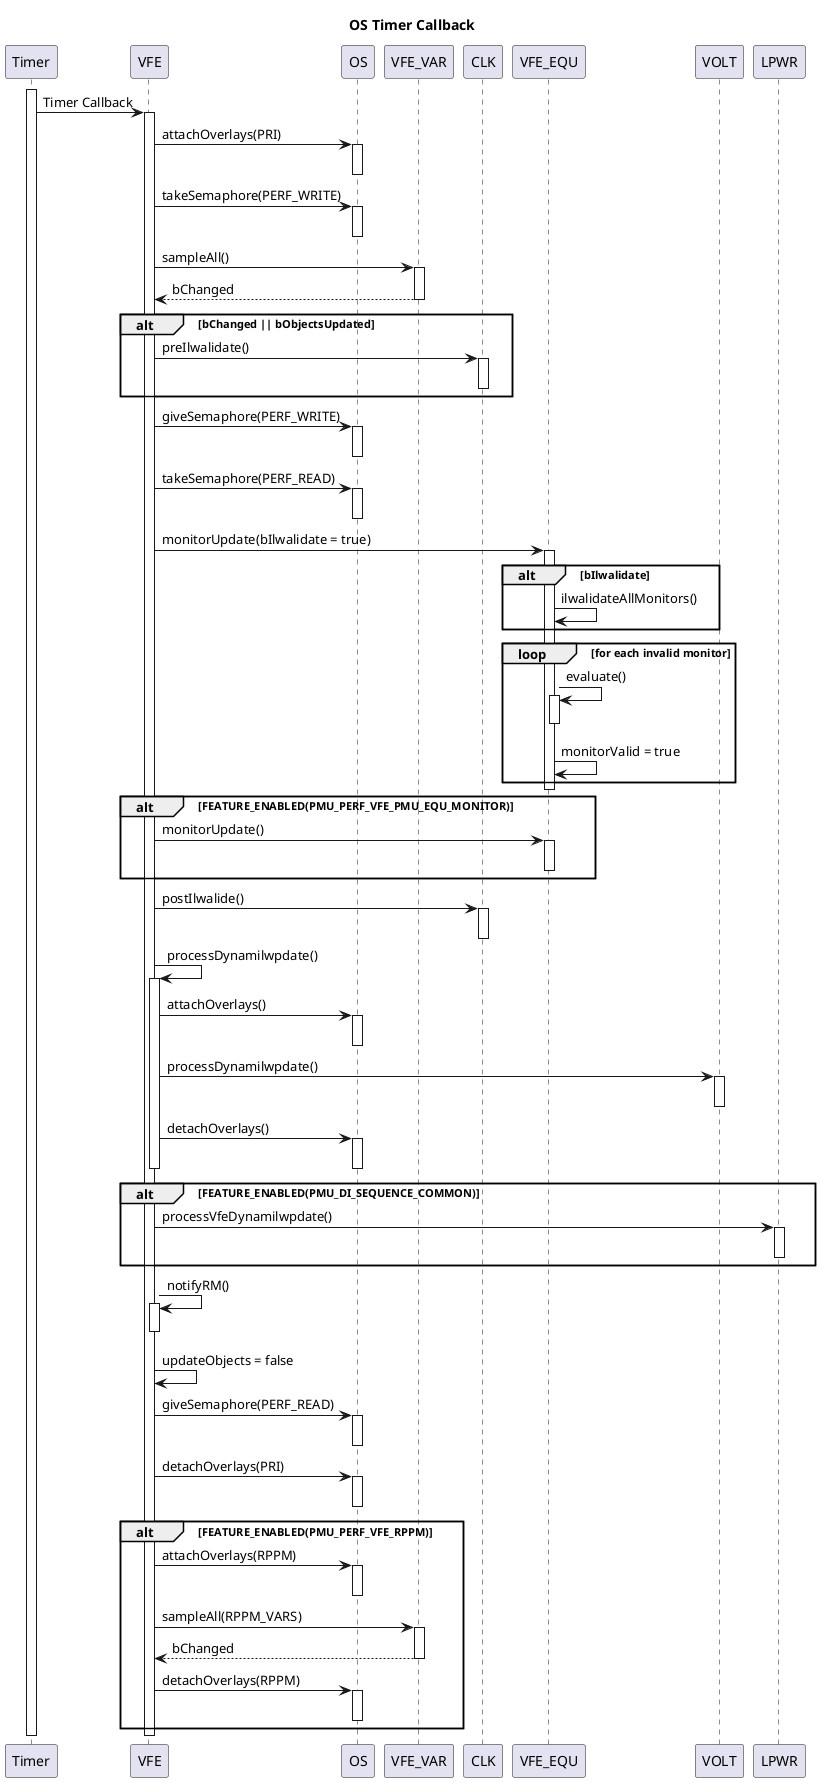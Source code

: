 @startuml
title OS Timer Callback
activate Timer
    Timer -> VFE : Timer Callback
    activate VFE
        VFE -> OS : attachOverlays(PRI)
        activate OS
        deactivate OS

        VFE -> OS: takeSemaphore(PERF_WRITE)
        activate OS
        deactivate OS

        VFE -> VFE_VAR : sampleAll()
        activate VFE_VAR
        return bChanged

        alt bChanged || bObjectsUpdated
            VFE -> CLK : preIlwalidate()
            activate CLK
            deactivate CLK
        end

        VFE -> OS : giveSemaphore(PERF_WRITE)
        activate OS
        deactivate OS

        VFE -> OS : takeSemaphore(PERF_READ)
        activate OS
        deactivate OS

        VFE -> VFE_EQU : monitorUpdate(bIlwalidate = true)
        activate VFE_EQU
            alt bIlwalidate
                VFE_EQU -> VFE_EQU : ilwalidateAllMonitors()
            end
            loop for each invalid monitor
                VFE_EQU -> VFE_EQU : evaluate()
                activate VFE_EQU
                deactivate VFE_EQU
                VFE_EQU -> VFE_EQU : monitorValid = true
            end
        deactivate VFE_EQU

        alt FEATURE_ENABLED(PMU_PERF_VFE_PMU_EQU_MONITOR)
            VFE -> VFE_EQU : monitorUpdate()
            activate VFE_EQU
            deactivate VFE_EQU
        end

        VFE -> CLK : postIlwalide()
        activate CLK
        deactivate CLK

        VFE -> VFE : processDynamilwpdate()
        activate VFE
            VFE -> OS : attachOverlays()
            activate OS
            deactivate OS

            VFE -> VOLT : processDynamilwpdate()
            activate VOLT
            deactivate VOLT

            VFE -> OS : detachOverlays()
            activate OS
            deactivate OS
        deactivate VFE

        alt FEATURE_ENABLED(PMU_DI_SEQUENCE_COMMON)
            VFE -> LPWR : processVfeDynamilwpdate()
            activate LPWR
            deactivate LPWR
        end

        VFE -> VFE : notifyRM()
        activate VFE
        deactivate VFE
        VFE -> VFE : updateObjects = false

        VFE -> OS : giveSemaphore(PERF_READ)
        activate OS
        deactivate OS

        VFE -> OS : detachOverlays(PRI)
        activate OS
        deactivate OS

        alt FEATURE_ENABLED(PMU_PERF_VFE_RPPM)
            VFE -> OS : attachOverlays(RPPM)
            activate OS
            deactivate OS

            VFE -> VFE_VAR : sampleAll(RPPM_VARS)
            activate VFE_VAR
            return bChanged

            VFE -> OS : detachOverlays(RPPM)
            activate OS
            deactivate OS
        end
    deactivate VFE
deactivate Timer
@enduml
